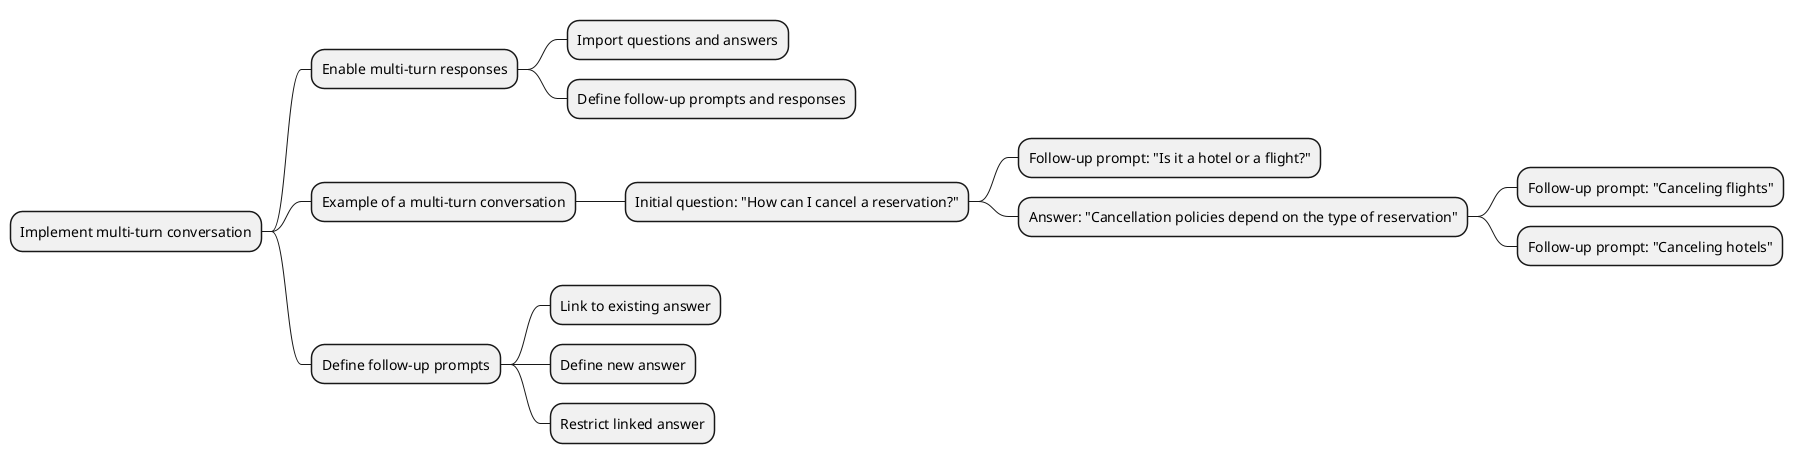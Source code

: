 @startmindmap
* Implement multi-turn conversation
** Enable multi-turn responses
*** Import questions and answers
*** Define follow-up prompts and responses
** Example of a multi-turn conversation
*** Initial question: "How can I cancel a reservation?"
**** Follow-up prompt: "Is it a hotel or a flight?"
**** Answer: "Cancellation policies depend on the type of reservation"
***** Follow-up prompt: "Canceling flights"
***** Follow-up prompt: "Canceling hotels"
** Define follow-up prompts
*** Link to existing answer
*** Define new answer
*** Restrict linked answer
@endmindmap